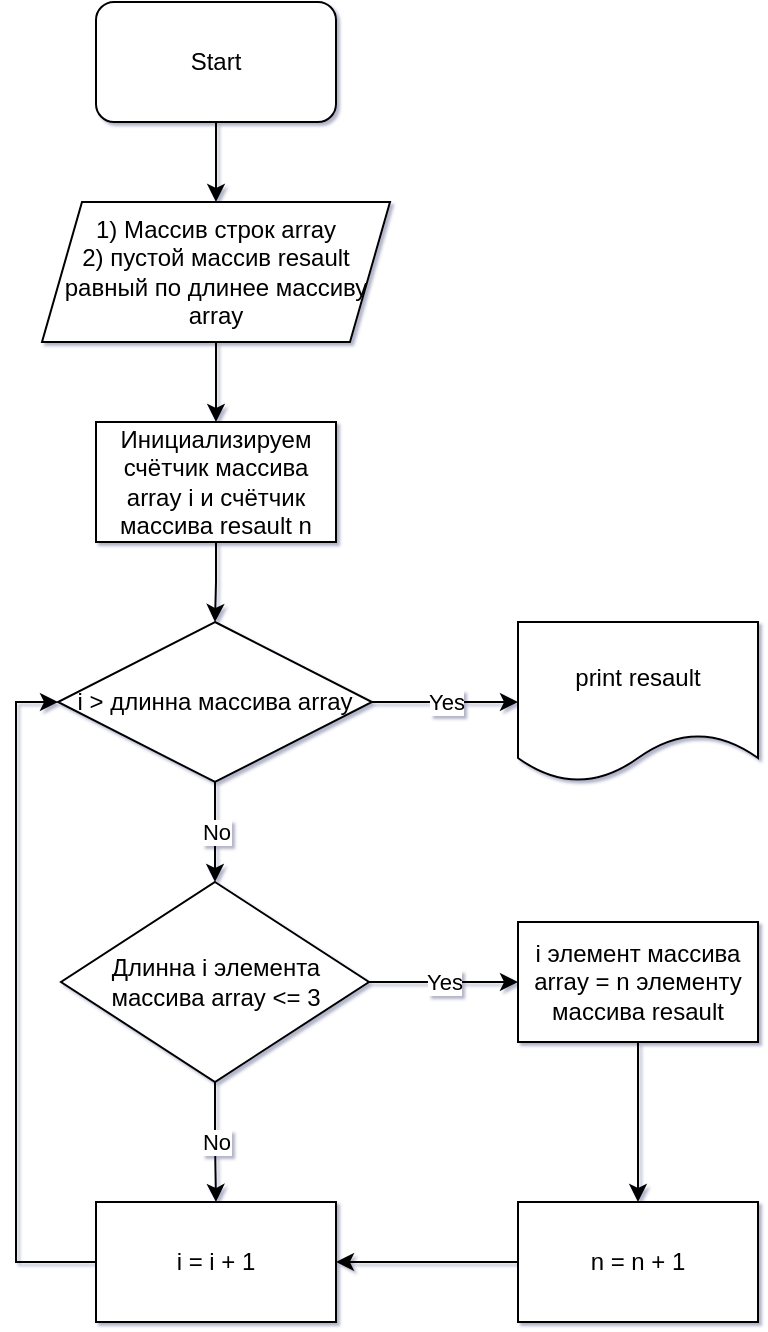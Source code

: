 <mxfile version="22.0.2" type="device">
  <diagram id="C5RBs43oDa-KdzZeNtuy" name="Page-1">
    <mxGraphModel dx="1418" dy="828" grid="1" gridSize="10" guides="1" tooltips="1" connect="1" arrows="1" fold="1" page="1" pageScale="1" pageWidth="827" pageHeight="1169" math="0" shadow="1">
      <root>
        <mxCell id="WIyWlLk6GJQsqaUBKTNV-0" />
        <mxCell id="WIyWlLk6GJQsqaUBKTNV-1" parent="WIyWlLk6GJQsqaUBKTNV-0" />
        <mxCell id="NgJSWDY4zMeteWISf7l3-16" style="edgeStyle=orthogonalEdgeStyle;rounded=0;orthogonalLoop=1;jettySize=auto;html=1;entryX=0.5;entryY=0;entryDx=0;entryDy=0;" parent="WIyWlLk6GJQsqaUBKTNV-1" source="NgJSWDY4zMeteWISf7l3-0" target="NgJSWDY4zMeteWISf7l3-1" edge="1">
          <mxGeometry relative="1" as="geometry" />
        </mxCell>
        <mxCell id="NgJSWDY4zMeteWISf7l3-0" value="Start" style="rounded=1;whiteSpace=wrap;html=1;" parent="WIyWlLk6GJQsqaUBKTNV-1" vertex="1">
          <mxGeometry x="359" y="80" width="120" height="60" as="geometry" />
        </mxCell>
        <mxCell id="NgJSWDY4zMeteWISf7l3-15" style="edgeStyle=orthogonalEdgeStyle;rounded=0;orthogonalLoop=1;jettySize=auto;html=1;entryX=0.5;entryY=0;entryDx=0;entryDy=0;" parent="WIyWlLk6GJQsqaUBKTNV-1" source="NgJSWDY4zMeteWISf7l3-1" target="NgJSWDY4zMeteWISf7l3-4" edge="1">
          <mxGeometry relative="1" as="geometry" />
        </mxCell>
        <mxCell id="NgJSWDY4zMeteWISf7l3-1" value="1) Массив строк array&lt;br&gt;2) пустой массив resault равный по длинее массиву array" style="shape=parallelogram;perimeter=parallelogramPerimeter;whiteSpace=wrap;html=1;fixedSize=1;" parent="WIyWlLk6GJQsqaUBKTNV-1" vertex="1">
          <mxGeometry x="332" y="180" width="174" height="70" as="geometry" />
        </mxCell>
        <mxCell id="NgJSWDY4zMeteWISf7l3-18" value="No" style="edgeStyle=orthogonalEdgeStyle;rounded=0;orthogonalLoop=1;jettySize=auto;html=1;entryX=0.5;entryY=0;entryDx=0;entryDy=0;" parent="WIyWlLk6GJQsqaUBKTNV-1" source="NgJSWDY4zMeteWISf7l3-2" target="NgJSWDY4zMeteWISf7l3-6" edge="1">
          <mxGeometry x="-0.008" relative="1" as="geometry">
            <mxPoint as="offset" />
          </mxGeometry>
        </mxCell>
        <mxCell id="NgJSWDY4zMeteWISf7l3-19" value="Yes" style="edgeStyle=orthogonalEdgeStyle;rounded=0;orthogonalLoop=1;jettySize=auto;html=1;entryX=0;entryY=0.5;entryDx=0;entryDy=0;" parent="WIyWlLk6GJQsqaUBKTNV-1" source="NgJSWDY4zMeteWISf7l3-2" target="NgJSWDY4zMeteWISf7l3-3" edge="1">
          <mxGeometry relative="1" as="geometry" />
        </mxCell>
        <mxCell id="NgJSWDY4zMeteWISf7l3-2" value="Длинна i элемента массива array &amp;lt;= 3" style="rhombus;whiteSpace=wrap;html=1;" parent="WIyWlLk6GJQsqaUBKTNV-1" vertex="1">
          <mxGeometry x="341.5" y="520" width="154" height="100" as="geometry" />
        </mxCell>
        <mxCell id="NgJSWDY4zMeteWISf7l3-9" style="edgeStyle=orthogonalEdgeStyle;rounded=0;orthogonalLoop=1;jettySize=auto;html=1;entryX=0.5;entryY=0;entryDx=0;entryDy=0;" parent="WIyWlLk6GJQsqaUBKTNV-1" source="NgJSWDY4zMeteWISf7l3-3" target="NgJSWDY4zMeteWISf7l3-7" edge="1">
          <mxGeometry relative="1" as="geometry" />
        </mxCell>
        <mxCell id="NgJSWDY4zMeteWISf7l3-3" value="i элемент массива array = n элементу массива resault" style="rounded=0;whiteSpace=wrap;html=1;" parent="WIyWlLk6GJQsqaUBKTNV-1" vertex="1">
          <mxGeometry x="570" y="540" width="120" height="60" as="geometry" />
        </mxCell>
        <mxCell id="NgJSWDY4zMeteWISf7l3-14" style="edgeStyle=orthogonalEdgeStyle;rounded=0;orthogonalLoop=1;jettySize=auto;html=1;entryX=0.5;entryY=0;entryDx=0;entryDy=0;" parent="WIyWlLk6GJQsqaUBKTNV-1" source="NgJSWDY4zMeteWISf7l3-4" target="NgJSWDY4zMeteWISf7l3-5" edge="1">
          <mxGeometry relative="1" as="geometry" />
        </mxCell>
        <mxCell id="NgJSWDY4zMeteWISf7l3-4" value="Инициализируем счётчик массива array i и счётчик массива resault n" style="rounded=0;whiteSpace=wrap;html=1;" parent="WIyWlLk6GJQsqaUBKTNV-1" vertex="1">
          <mxGeometry x="359" y="290" width="120" height="60" as="geometry" />
        </mxCell>
        <mxCell id="NgJSWDY4zMeteWISf7l3-17" value="No" style="edgeStyle=orthogonalEdgeStyle;rounded=0;orthogonalLoop=1;jettySize=auto;html=1;entryX=0.5;entryY=0;entryDx=0;entryDy=0;" parent="WIyWlLk6GJQsqaUBKTNV-1" source="NgJSWDY4zMeteWISf7l3-5" target="NgJSWDY4zMeteWISf7l3-2" edge="1">
          <mxGeometry relative="1" as="geometry" />
        </mxCell>
        <mxCell id="NgJSWDY4zMeteWISf7l3-22" value="Yes" style="edgeStyle=orthogonalEdgeStyle;rounded=0;orthogonalLoop=1;jettySize=auto;html=1;entryX=0;entryY=0.5;entryDx=0;entryDy=0;" parent="WIyWlLk6GJQsqaUBKTNV-1" source="NgJSWDY4zMeteWISf7l3-5" target="NgJSWDY4zMeteWISf7l3-21" edge="1">
          <mxGeometry relative="1" as="geometry" />
        </mxCell>
        <mxCell id="NgJSWDY4zMeteWISf7l3-5" value="i &amp;gt; длинна массива array" style="rhombus;whiteSpace=wrap;html=1;" parent="WIyWlLk6GJQsqaUBKTNV-1" vertex="1">
          <mxGeometry x="340" y="390" width="157" height="80" as="geometry" />
        </mxCell>
        <mxCell id="NgJSWDY4zMeteWISf7l3-12" style="edgeStyle=orthogonalEdgeStyle;rounded=0;orthogonalLoop=1;jettySize=auto;html=1;entryX=0;entryY=0.5;entryDx=0;entryDy=0;" parent="WIyWlLk6GJQsqaUBKTNV-1" source="NgJSWDY4zMeteWISf7l3-6" target="NgJSWDY4zMeteWISf7l3-5" edge="1">
          <mxGeometry relative="1" as="geometry">
            <Array as="points">
              <mxPoint x="319" y="710" />
              <mxPoint x="319" y="430" />
            </Array>
          </mxGeometry>
        </mxCell>
        <mxCell id="NgJSWDY4zMeteWISf7l3-6" value="i = i + 1" style="rounded=0;whiteSpace=wrap;html=1;" parent="WIyWlLk6GJQsqaUBKTNV-1" vertex="1">
          <mxGeometry x="359" y="680" width="120" height="60" as="geometry" />
        </mxCell>
        <mxCell id="NgJSWDY4zMeteWISf7l3-10" style="edgeStyle=orthogonalEdgeStyle;rounded=0;orthogonalLoop=1;jettySize=auto;html=1;entryX=1;entryY=0.5;entryDx=0;entryDy=0;" parent="WIyWlLk6GJQsqaUBKTNV-1" source="NgJSWDY4zMeteWISf7l3-7" target="NgJSWDY4zMeteWISf7l3-6" edge="1">
          <mxGeometry relative="1" as="geometry" />
        </mxCell>
        <mxCell id="NgJSWDY4zMeteWISf7l3-7" value="n = n + 1" style="rounded=0;whiteSpace=wrap;html=1;" parent="WIyWlLk6GJQsqaUBKTNV-1" vertex="1">
          <mxGeometry x="570" y="680" width="120" height="60" as="geometry" />
        </mxCell>
        <mxCell id="NgJSWDY4zMeteWISf7l3-21" value="print resault" style="shape=document;whiteSpace=wrap;html=1;boundedLbl=1;" parent="WIyWlLk6GJQsqaUBKTNV-1" vertex="1">
          <mxGeometry x="570" y="390" width="120" height="80" as="geometry" />
        </mxCell>
      </root>
    </mxGraphModel>
  </diagram>
</mxfile>
